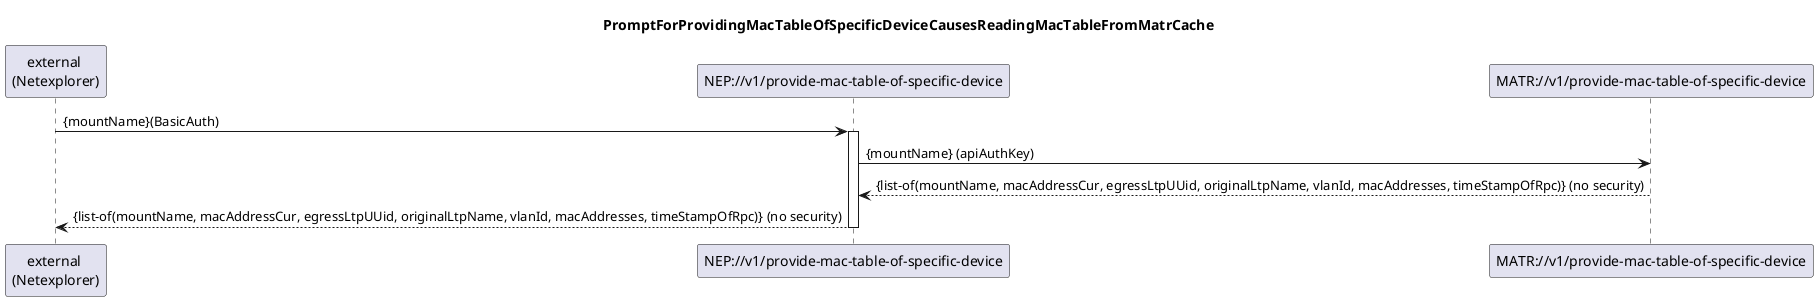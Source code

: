 @startuml 001_ProvideMacTableOfSpecificDevice
skinparam responseMessageBelowArrow true

title PromptForProvidingMacTableOfSpecificDeviceCausesReadingMacTableFromMatrCache

participant "external \n(Netexplorer)" as external
participant "NEP://v1/provide-mac-table-of-specific-device" as nep
participant "MATR://v1/provide-mac-table-of-specific-device" as matr

external -> nep: {mountName}(BasicAuth)
activate nep

nep -> matr: {mountName} (apiAuthKey)
matr --> nep: {list-of(mountName, macAddressCur, egressLtpUUid, originalLtpName, vlanId, macAddresses, timeStampOfRpc)} (no security)

nep --> external: {list-of(mountName, macAddressCur, egressLtpUUid, originalLtpName, vlanId, macAddresses, timeStampOfRpc)} (no security)

deactivate nep

@enduml